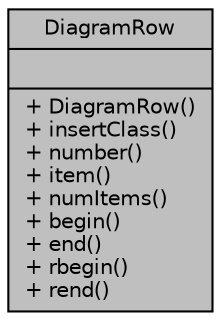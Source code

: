 digraph "DiagramRow"
{
 // LATEX_PDF_SIZE
  edge [fontname="Helvetica",fontsize="10",labelfontname="Helvetica",labelfontsize="10"];
  node [fontname="Helvetica",fontsize="10",shape=record];
  Node1 [label="{DiagramRow\n||+ DiagramRow()\l+ insertClass()\l+ number()\l+ item()\l+ numItems()\l+ begin()\l+ end()\l+ rbegin()\l+ rend()\l}",height=0.2,width=0.4,color="black", fillcolor="grey75", style="filled", fontcolor="black",tooltip=" "];
}
